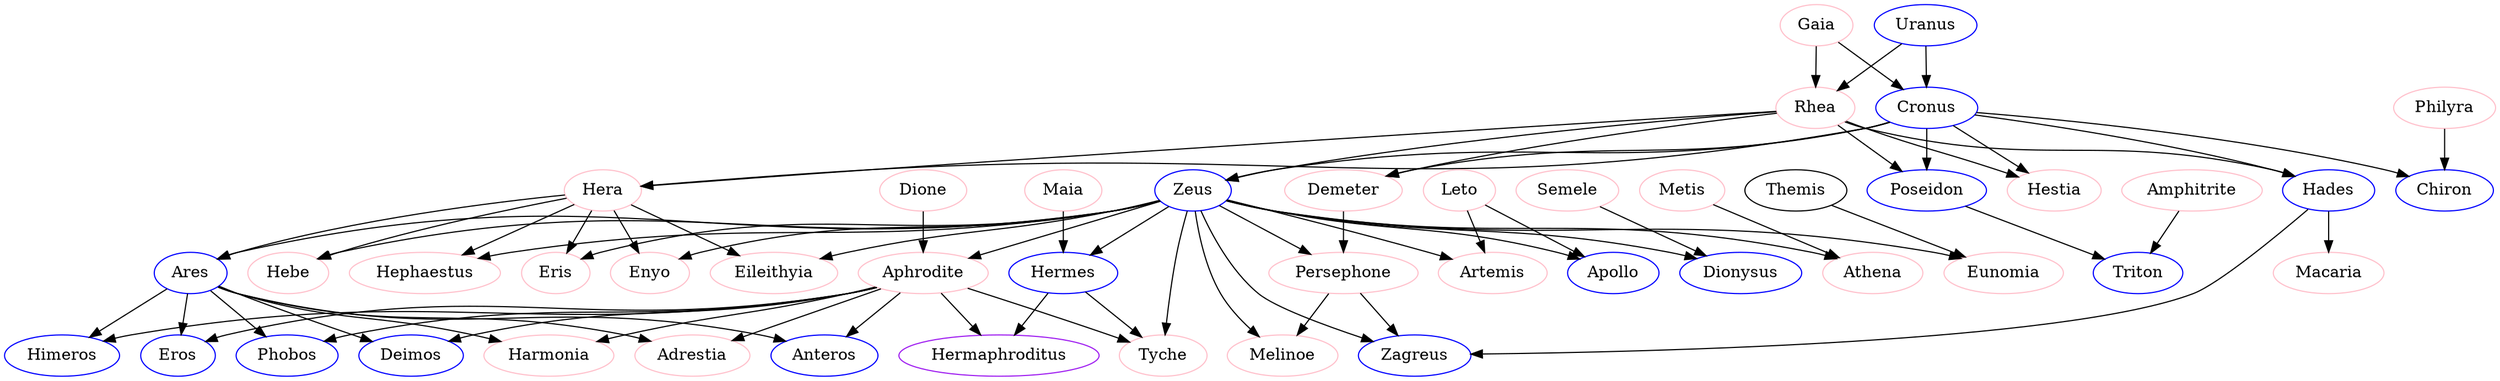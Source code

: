 digraph gods {
  Zeus[color=blue];
  Cronus[color=blue];
  Poseidon[color=blue];
  Ares[color=blue];
  Apollo[color=blue];
  Zagreus[color=blue];
  Hades[color=blue];
  Hermes[color=blue];
  Dionysus[color=blue];
  Uranus[color=blue];
  Chiron[color=blue];
  Triton[color=blue]

  Amphitrite[color=pink]
  Macaria[color=pink];
  Gaia[color=pink];
  Philyra[color=pink];
  Melinoe[color=pink];
  Artemis[color=pink];
  Semele[color=pink];
  Maia[color=pink];
  Aphrodite[color=pink];
  Dione[color=pink];
  Leto[color=pink];
  Hephaestus[color=pink];
  Hestia[color=pink];
  Metis[color=pink];
  Hera[color=pink];
  Athena[color=pink];
  Persephone[color=pink];
  Demeter[color=pink];
  Rhea[color=pink];
  Enyo[color=pink]
  Eileithyia[color=pink]
  Eris[color=pink]
  Hebe[color=pink]

  Cronus -> Zeus;
  Rhea -> Zeus;

  Cronus -> Hera;
  Rhea -> Hera;

  Cronus -> Demeter;
  Rhea -> Demeter;

  Cronus -> Hades;
  Rhea -> Hades;

  Cronus -> Hestia;
  Rhea -> Hestia;

  Cronus -> Poseidon;
  Rhea -> Poseidon;

  Zeus -> Persephone;
  Demeter -> Persephone;

  Zeus -> Ares;
  Hera -> Ares;

  Zeus -> Athena;
  Metis -> Athena;

  Zeus -> Apollo;
  Leto -> Apollo;

  Zeus -> Artemis;
  Leto -> Artemis;

  Persephone -> Melinoe;
  Zeus -> Melinoe;

  Persephone -> Zagreus;
  Zeus -> Zagreus;
  Hades -> Zagreus;

  Zeus -> Aphrodite;
  Dione -> Aphrodite;

  Zeus -> Hermes;
  Maia -> Hermes;

  Zeus -> Dionysus;
  Semele -> Dionysus;

  Zeus -> Hephaestus;
  Hera -> Hephaestus;

  Zeus -> Hebe;
  Hera -> Hebe;

  Zeus -> Eris;
  Hera -> Eris;

  Zeus -> Eileithyia;
  Hera -> Eileithyia;

  Zeus -> Enyo;
  Hera -> Enyo;

  Cronus -> Chiron;
  Philyra -> Chiron;

  Uranus -> Cronus;
  Gaia -> Cronus;

  Uranus -> Rhea;
  Gaia -> Rhea;

  Hades -> Macaria;

  Poseidon -> Triton;
  Amphitrite -> Triton;

  Eros[color=blue]
  Aphrodite -> Eros;
  Ares -> Eros;

  Phobos[color=blue]
  Aphrodite -> Phobos;
  Ares -> Phobos;

  Deimos[color=blue]
  Aphrodite -> Deimos;
  Ares -> Deimos;

  Harmonia[color=pink]
  Adrestia[color=Pink]
  Aphrodite -> Harmonia;
  Ares -> Harmonia;

  Anteros[color=blue]
  Aphrodite -> Anteros;
  Ares -> Anteros;

  Aphrodite -> Adrestia;
  Ares -> Adrestia;

  Himeros[color=blue]
  Aphrodite -> Himeros;
  Ares -> Himeros;

  Hermaphroditus[color=purple]
  Hermes[color=blue]
  Aphrodite -> Hermaphroditus;
  Hermes -> Hermaphroditus;

  Tyche[color=pink]
  Aphrodite -> Tyche;
  Zeus -> Tyche;
  Hermes -> Tyche;

  Eunomia[color=pink]
  Zeus -> Eunomia;
  Themis -> Eunomia;
}
